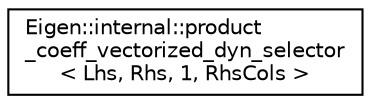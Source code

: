 digraph "Graphical Class Hierarchy"
{
  edge [fontname="Helvetica",fontsize="10",labelfontname="Helvetica",labelfontsize="10"];
  node [fontname="Helvetica",fontsize="10",shape=record];
  rankdir="LR";
  Node1 [label="Eigen::internal::product\l_coeff_vectorized_dyn_selector\l\< Lhs, Rhs, 1, RhsCols \>",height=0.2,width=0.4,color="black", fillcolor="white", style="filled",URL="$struct_eigen_1_1internal_1_1product__coeff__vectorized__dyn__selector_3_01_lhs_00_01_rhs_00_011_00_01_rhs_cols_01_4.html"];
}

